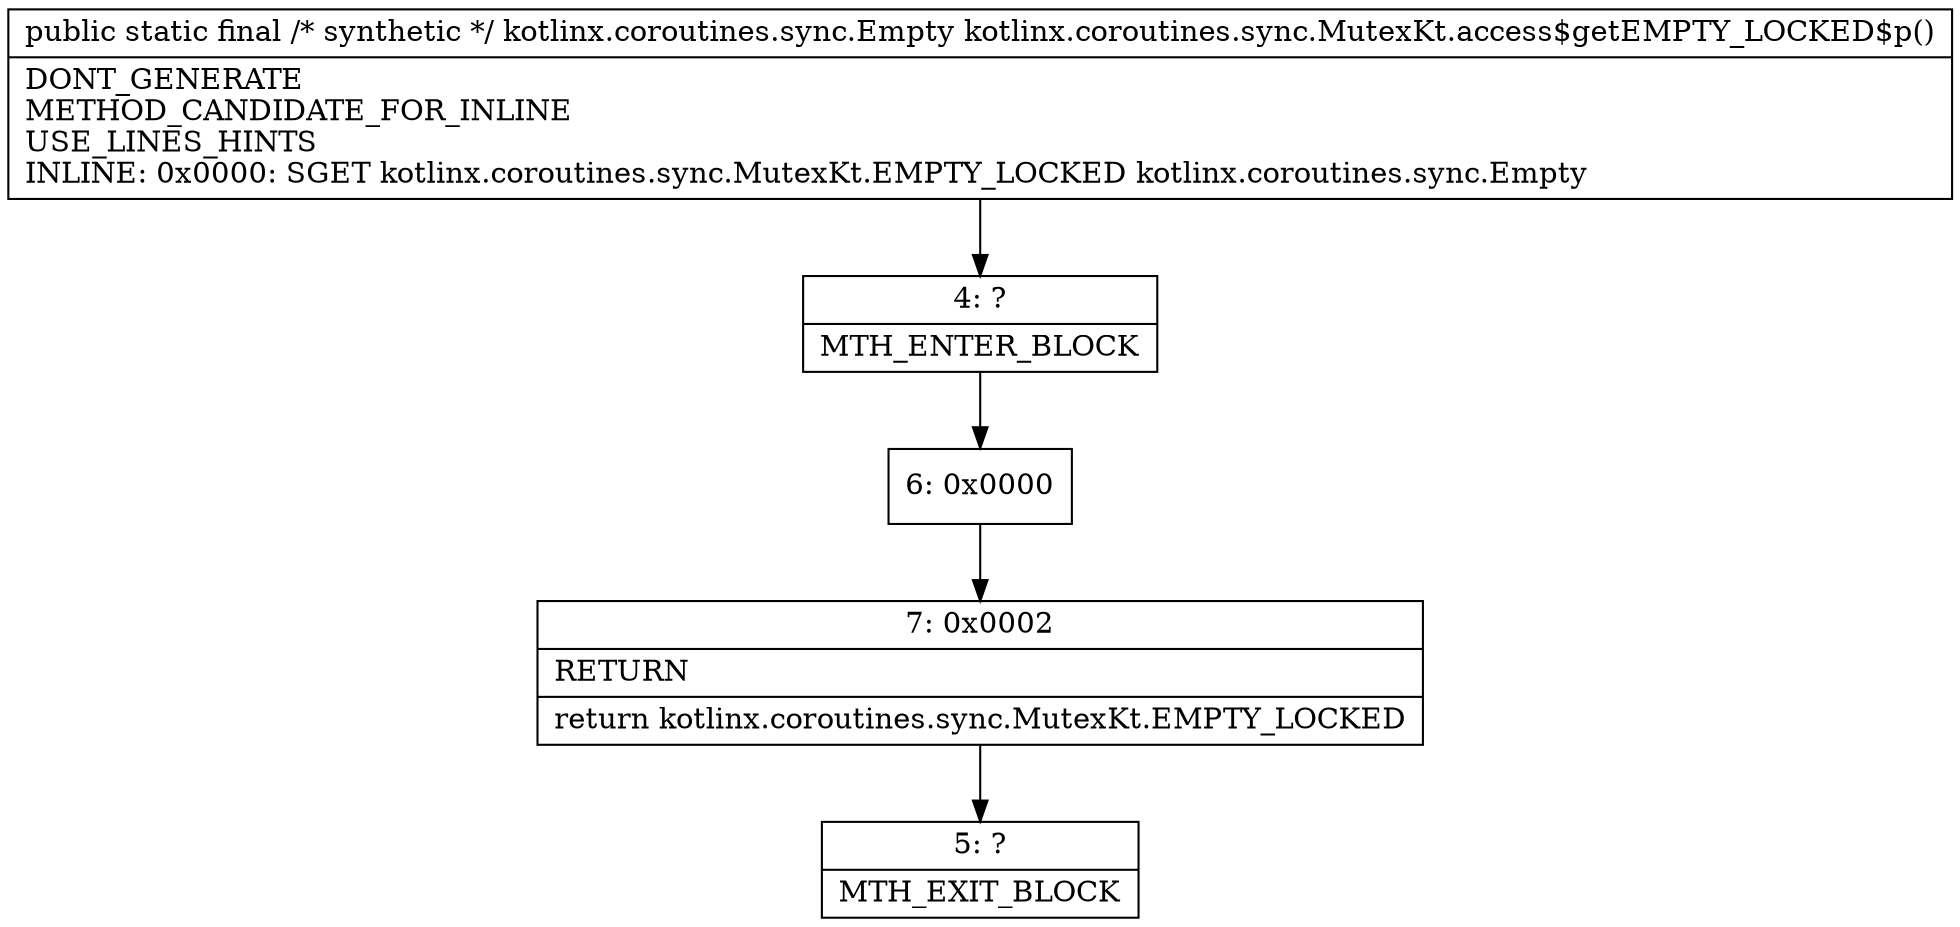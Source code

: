 digraph "CFG forkotlinx.coroutines.sync.MutexKt.access$getEMPTY_LOCKED$p()Lkotlinx\/coroutines\/sync\/Empty;" {
Node_4 [shape=record,label="{4\:\ ?|MTH_ENTER_BLOCK\l}"];
Node_6 [shape=record,label="{6\:\ 0x0000}"];
Node_7 [shape=record,label="{7\:\ 0x0002|RETURN\l|return kotlinx.coroutines.sync.MutexKt.EMPTY_LOCKED\l}"];
Node_5 [shape=record,label="{5\:\ ?|MTH_EXIT_BLOCK\l}"];
MethodNode[shape=record,label="{public static final \/* synthetic *\/ kotlinx.coroutines.sync.Empty kotlinx.coroutines.sync.MutexKt.access$getEMPTY_LOCKED$p()  | DONT_GENERATE\lMETHOD_CANDIDATE_FOR_INLINE\lUSE_LINES_HINTS\lINLINE: 0x0000: SGET   kotlinx.coroutines.sync.MutexKt.EMPTY_LOCKED kotlinx.coroutines.sync.Empty\l}"];
MethodNode -> Node_4;Node_4 -> Node_6;
Node_6 -> Node_7;
Node_7 -> Node_5;
}

